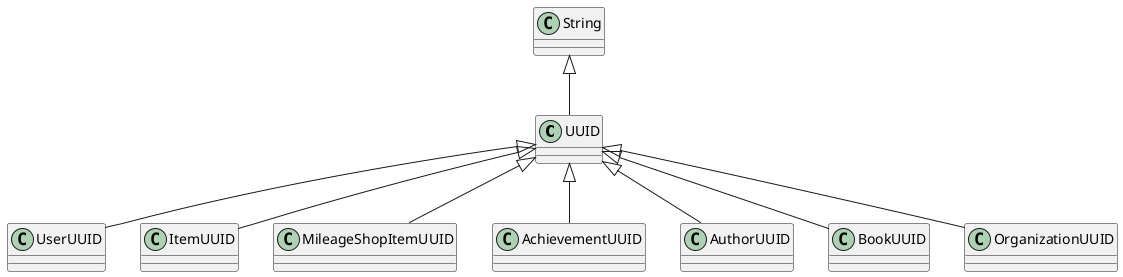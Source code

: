 @startuml
class UUID extends String
class UserUUID extends UUID
class ItemUUID extends UUID
class MileageShopItemUUID extends UUID
class AchievementUUID extends UUID
class AuthorUUID extends UUID
class BookUUID extends UUID
class OrganizationUUID extends UUID
@enduml

